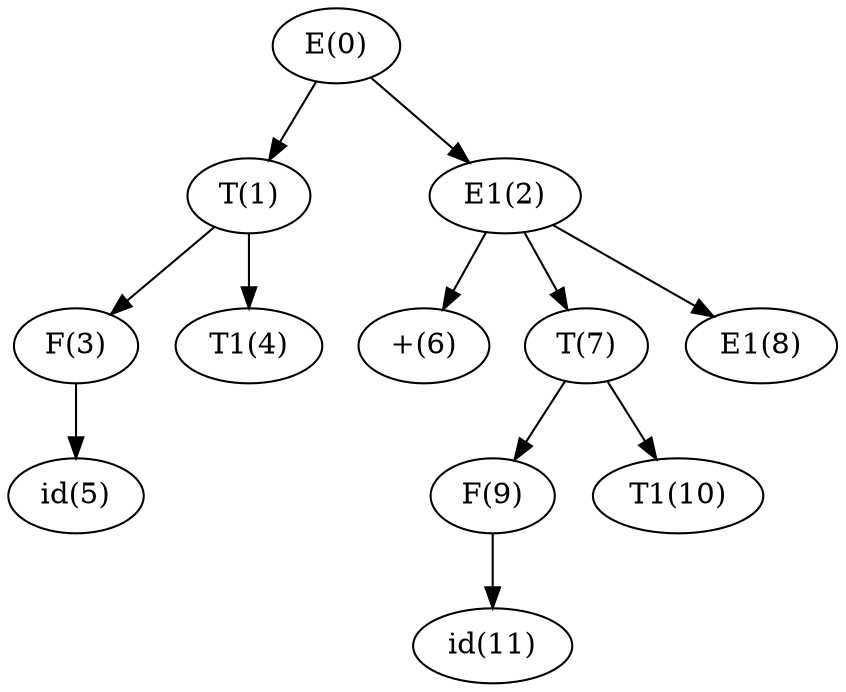 // parsing tree
digraph {
	"E(0)" -> "T(1)" [constraint=true]
	"E(0)" -> "E1(2)" [constraint=true]
	"T(1)" -> "F(3)" [constraint=true]
	"T(1)" -> "T1(4)" [constraint=true]
	"F(3)" -> "id(5)" [constraint=true]
	"E1(2)" -> "+(6)" [constraint=true]
	"E1(2)" -> "T(7)" [constraint=true]
	"E1(2)" -> "E1(8)" [constraint=true]
	"T(7)" -> "F(9)" [constraint=true]
	"T(7)" -> "T1(10)" [constraint=true]
	"F(9)" -> "id(11)" [constraint=true]
}

